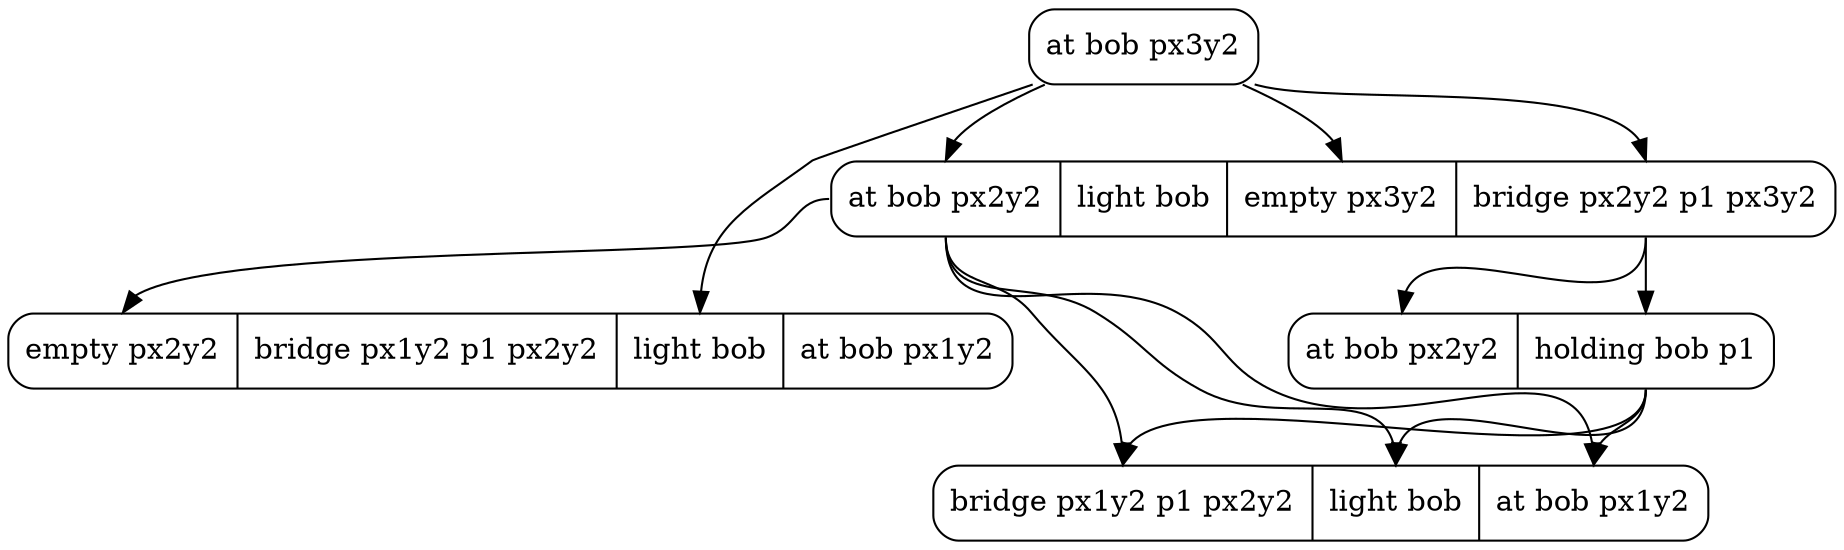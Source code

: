 digraph Tree {
	node [shape=Mrecord];
	 edge [style=solid, color=black];
struct0 [label="<atbobpx3y2> at bob px3y2"];
struct1 [label="<emptypx2y2> empty px2y2|<bridgepx1y2p1px2y2> bridge px1y2 p1 px2y2|<lightbob> light bob|<atbobpx1y2> at bob px1y2"];
struct2 [label="<atbobpx2y2> at bob px2y2|<lightbob> light bob|<emptypx3y2> empty px3y2|<bridgepx2y2p1px3y2> bridge px2y2 p1 px3y2"];
struct3 [label="<bridgepx1y2p1px2y2> bridge px1y2 p1 px2y2|<lightbob> light bob|<atbobpx1y2> at bob px1y2"];
struct4 [label="<atbobpx2y2> at bob px2y2|<holdingbobp1> holding bob p1"];
struct2:atbobpx2y2 -> struct1:emptypx2y2;
struct2:atbobpx2y2 -> struct3:bridgepx1y2p1px2y2;
struct2:atbobpx2y2 -> struct3:lightbob;
struct2:atbobpx2y2 -> struct3:atbobpx1y2;
struct0:atbobpx3y2 -> struct2:atbobpx2y2;
struct0:atbobpx3y2 -> struct1:lightbob;
struct0:atbobpx3y2 -> struct2:emptypx3y2;
struct0:atbobpx3y2 -> struct2:bridgepx2y2p1px3y2;
struct4:holdingbobp1 -> struct3:bridgepx1y2p1px2y2;
struct4:holdingbobp1 -> struct3:lightbob;
struct4:holdingbobp1 -> struct3:atbobpx1y2;
struct2:bridgepx2y2p1px3y2 -> struct4:atbobpx2y2;
struct2:bridgepx2y2p1px3y2 -> struct4:holdingbobp1;
}
